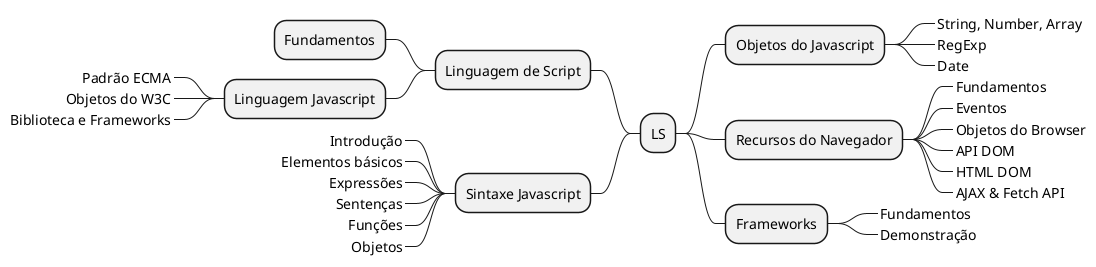 @startmindmap
skinparam monochrome true
* LS
-- Linguagem de Script
--- Fundamentos
--- Linguagem Javascript
----_ Padrão ECMA
----_ Objetos do W3C
----_ Biblioteca e Frameworks
-- Sintaxe Javascript
---_ Introdução
---_ Elementos básicos
---_ Expressões
---_ Sentenças
---_ Funções
---_ Objetos
++ Objetos do Javascript
+++_ String, Number, Array
+++_ RegExp
+++_ Date
++ Recursos do Navegador
+++_ Fundamentos
+++_ Eventos
+++_ Objetos do Browser
+++_ API DOM
+++_ HTML DOM
+++_ AJAX & Fetch API
++ Frameworks
+++_ Fundamentos
+++_ Demonstração
@endmindmap